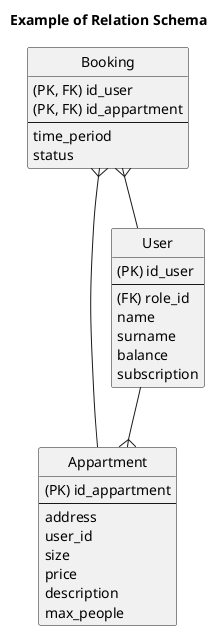 @startuml

title Example of Relation Schema

hide circle

entity "Appartment" as ta {
    (PK) id_appartment
    --
    address
    user_id
    size
    price
    description
    max_people
}

entity "User" as tu {
    (PK) id_user
    --
    (FK) role_id
    name
    surname
    balance
    subscription
}

entity "Booking" as tb {
    (PK, FK) id_user
    (PK, FK) id_appartment
    --
    time_period
    status
}

tb }-- tu
tu --{ ta
tb }-- ta

@enduml
